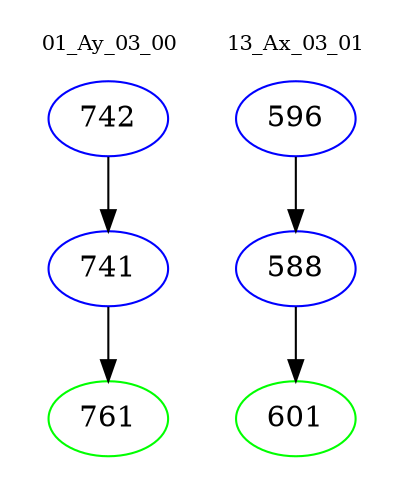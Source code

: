 digraph{
subgraph cluster_0 {
color = white
label = "01_Ay_03_00";
fontsize=10;
T0_742 [label="742", color="blue"]
T0_742 -> T0_741 [color="black"]
T0_741 [label="741", color="blue"]
T0_741 -> T0_761 [color="black"]
T0_761 [label="761", color="green"]
}
subgraph cluster_1 {
color = white
label = "13_Ax_03_01";
fontsize=10;
T1_596 [label="596", color="blue"]
T1_596 -> T1_588 [color="black"]
T1_588 [label="588", color="blue"]
T1_588 -> T1_601 [color="black"]
T1_601 [label="601", color="green"]
}
}
